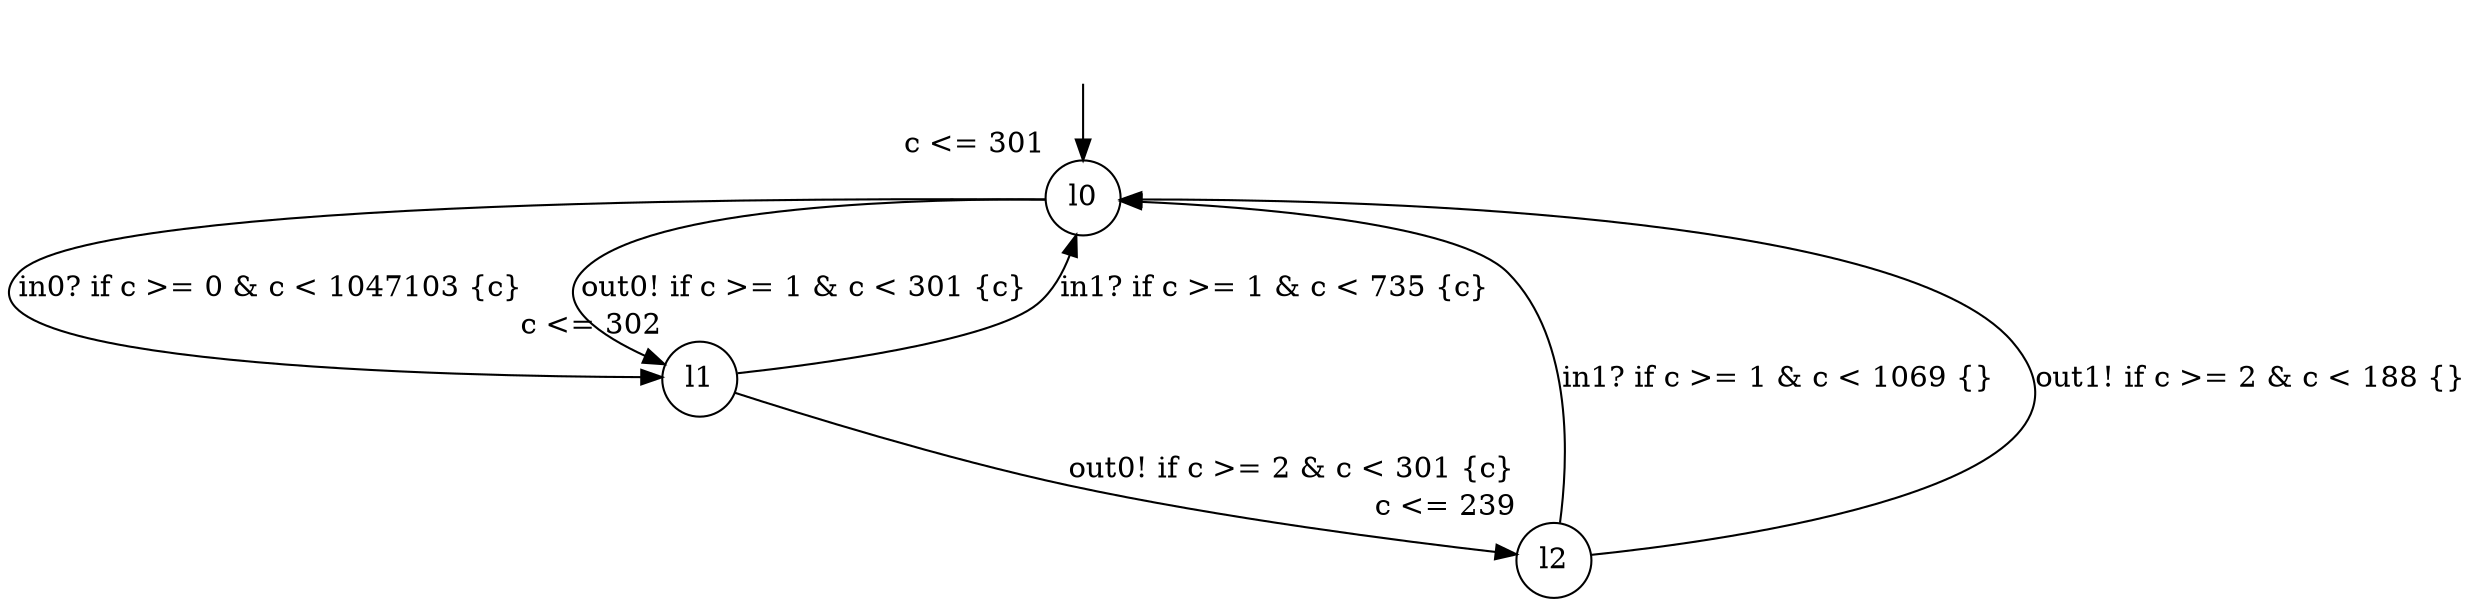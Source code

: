 digraph g {
__start0 [label="" shape="none"];
l0 [shape="circle" margin=0 label="l0", xlabel="c <= 301"];
l1 [shape="circle" margin=0 label="l1", xlabel="c <= 302"];
l2 [shape="circle" margin=0 label="l2", xlabel="c <= 239"];
l0 -> l1 [label="in0? if c >= 0 & c < 1047103 {c} "];
l0 -> l1 [label="out0! if c >= 1 & c < 301 {c} "];
l1 -> l2 [label="out0! if c >= 2 & c < 301 {c} "];
l1 -> l0 [label="in1? if c >= 1 & c < 735 {c} "];
l2 -> l0 [label="in1? if c >= 1 & c < 1069 {} "];
l2 -> l0 [label="out1! if c >= 2 & c < 188 {} "];
__start0 -> l0;
}
